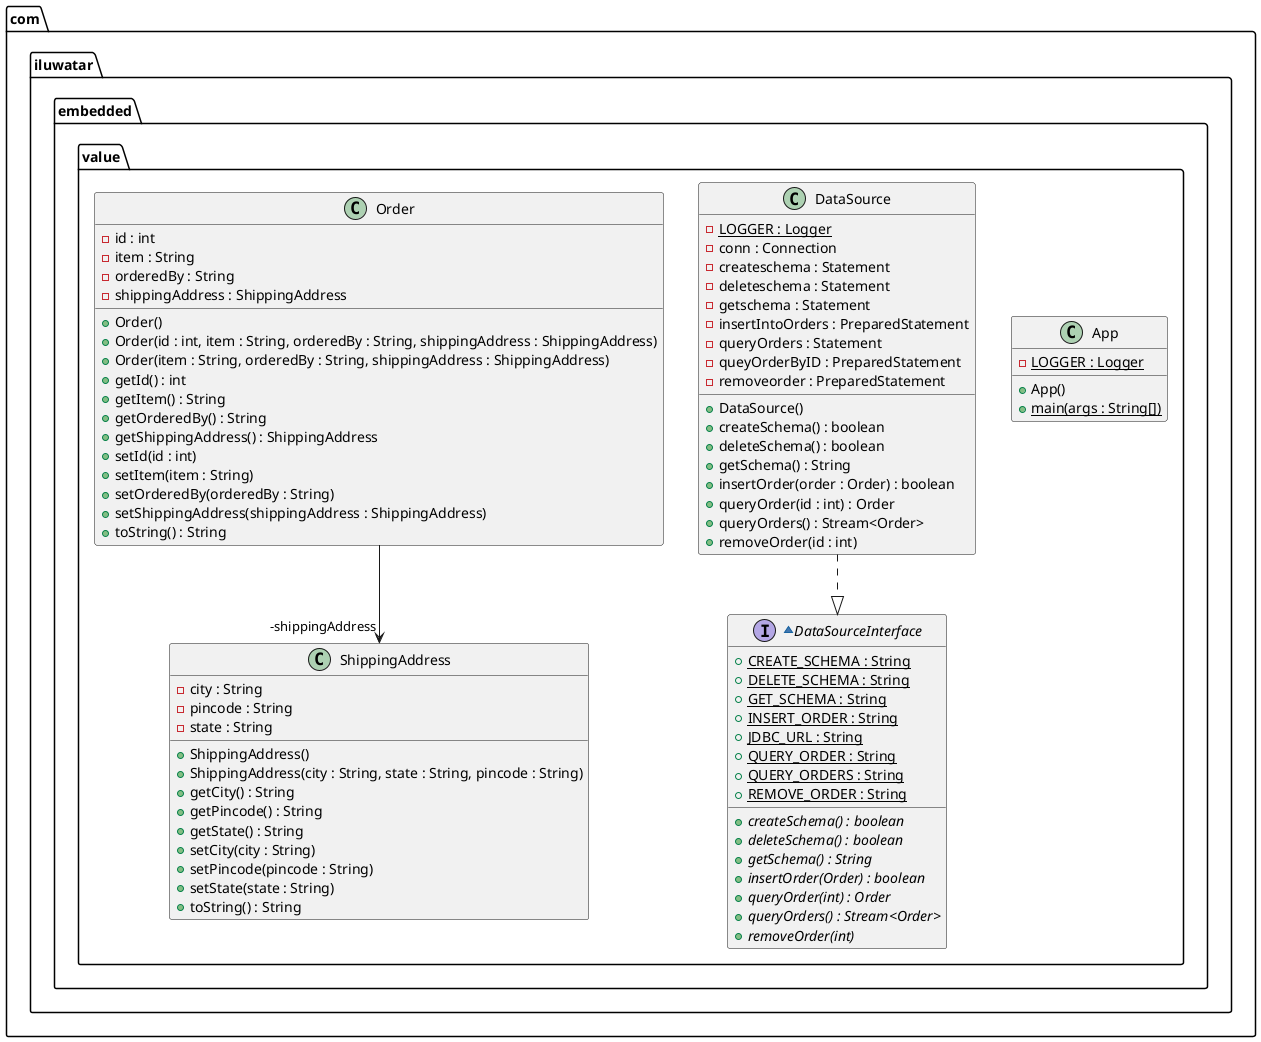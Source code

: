 @startuml
package com.iluwatar.embedded.value {
  class App {
    - LOGGER : Logger {static}
    + App()
    + main(args : String[]) {static}
  }
  class DataSource {
    - LOGGER : Logger {static}
    - conn : Connection
    - createschema : Statement
    - deleteschema : Statement
    - getschema : Statement
    - insertIntoOrders : PreparedStatement
    - queryOrders : Statement
    - queyOrderByID : PreparedStatement
    - removeorder : PreparedStatement
    + DataSource()
    + createSchema() : boolean
    + deleteSchema() : boolean
    + getSchema() : String
    + insertOrder(order : Order) : boolean
    + queryOrder(id : int) : Order
    + queryOrders() : Stream<Order>
    + removeOrder(id : int)
  }
  ~interface DataSourceInterface {
    + CREATE_SCHEMA : String {static}
    + DELETE_SCHEMA : String {static}
    + GET_SCHEMA : String {static}
    + INSERT_ORDER : String {static}
    + JDBC_URL : String {static}
    + QUERY_ORDER : String {static}
    + QUERY_ORDERS : String {static}
    + REMOVE_ORDER : String {static}
    + createSchema() : boolean {abstract}
    + deleteSchema() : boolean {abstract}
    + getSchema() : String {abstract}
    + insertOrder(Order) : boolean {abstract}
    + queryOrder(int) : Order {abstract}
    + queryOrders() : Stream<Order> {abstract}
    + removeOrder(int) {abstract}
  }
  class Order {
    - id : int
    - item : String
    - orderedBy : String
    - shippingAddress : ShippingAddress
    + Order()
    + Order(id : int, item : String, orderedBy : String, shippingAddress : ShippingAddress)
    + Order(item : String, orderedBy : String, shippingAddress : ShippingAddress)
    + getId() : int
    + getItem() : String
    + getOrderedBy() : String
    + getShippingAddress() : ShippingAddress
    + setId(id : int)
    + setItem(item : String)
    + setOrderedBy(orderedBy : String)
    + setShippingAddress(shippingAddress : ShippingAddress)
    + toString() : String
  }
  class ShippingAddress {
    - city : String
    - pincode : String
    - state : String
    + ShippingAddress()
    + ShippingAddress(city : String, state : String, pincode : String)
    + getCity() : String
    + getPincode() : String
    + getState() : String
    + setCity(city : String)
    + setPincode(pincode : String)
    + setState(state : String)
    + toString() : String
  }
}
Order -->  "-shippingAddress" ShippingAddress
DataSource ..|> DataSourceInterface 
@enduml